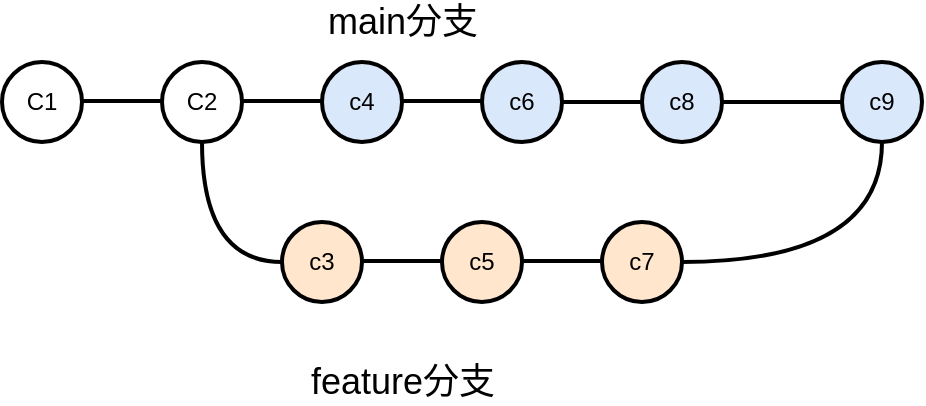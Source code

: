 <mxfile version="16.1.2" type="device"><diagram id="N8yHwj4UxFtebxqWRjZg" name="第 1 页"><mxGraphModel dx="691" dy="650" grid="1" gridSize="10" guides="1" tooltips="1" connect="1" arrows="1" fold="1" page="1" pageScale="1" pageWidth="827" pageHeight="1169" math="0" shadow="0"><root><mxCell id="0"/><mxCell id="1" parent="0"/><mxCell id="Sh_Sahtpn1fjZzHoFDrK-3" value="C1" style="ellipse;whiteSpace=wrap;html=1;aspect=fixed;strokeWidth=2;" vertex="1" parent="1"><mxGeometry x="40" y="160" width="40" height="40" as="geometry"/></mxCell><mxCell id="Sh_Sahtpn1fjZzHoFDrK-12" style="edgeStyle=orthogonalEdgeStyle;curved=1;rounded=0;orthogonalLoop=1;jettySize=auto;html=1;exitX=0.5;exitY=1;exitDx=0;exitDy=0;entryX=0;entryY=0.5;entryDx=0;entryDy=0;endArrow=none;endFill=0;strokeWidth=2;" edge="1" parent="1" source="Sh_Sahtpn1fjZzHoFDrK-4" target="Sh_Sahtpn1fjZzHoFDrK-7"><mxGeometry relative="1" as="geometry"/></mxCell><mxCell id="Sh_Sahtpn1fjZzHoFDrK-4" value="C2" style="ellipse;whiteSpace=wrap;html=1;aspect=fixed;strokeWidth=2;" vertex="1" parent="1"><mxGeometry x="120" y="160" width="40" height="40" as="geometry"/></mxCell><mxCell id="Sh_Sahtpn1fjZzHoFDrK-6" value="" style="endArrow=none;html=1;rounded=0;exitX=1;exitY=0.5;exitDx=0;exitDy=0;entryX=0;entryY=0.5;entryDx=0;entryDy=0;strokeWidth=2;" edge="1" parent="1"><mxGeometry width="50" height="50" relative="1" as="geometry"><mxPoint x="80" y="179.5" as="sourcePoint"/><mxPoint x="120" y="179.5" as="targetPoint"/></mxGeometry></mxCell><mxCell id="Sh_Sahtpn1fjZzHoFDrK-7" value="c3" style="ellipse;whiteSpace=wrap;html=1;aspect=fixed;strokeWidth=2;fillColor=#ffe6cc;strokeColor=#000000;" vertex="1" parent="1"><mxGeometry x="180" y="240" width="40" height="40" as="geometry"/></mxCell><mxCell id="Sh_Sahtpn1fjZzHoFDrK-8" value="c5" style="ellipse;whiteSpace=wrap;html=1;aspect=fixed;strokeWidth=2;fillColor=#ffe6cc;strokeColor=#000000;" vertex="1" parent="1"><mxGeometry x="260" y="240" width="40" height="40" as="geometry"/></mxCell><mxCell id="Sh_Sahtpn1fjZzHoFDrK-10" value="" style="endArrow=none;html=1;rounded=0;exitX=1;exitY=0.5;exitDx=0;exitDy=0;entryX=0;entryY=0.5;entryDx=0;entryDy=0;strokeWidth=2;fillColor=#ffe6cc;strokeColor=#000000;" edge="1" parent="1"><mxGeometry width="50" height="50" relative="1" as="geometry"><mxPoint x="220" y="259.5" as="sourcePoint"/><mxPoint x="260" y="259.5" as="targetPoint"/></mxGeometry></mxCell><mxCell id="Sh_Sahtpn1fjZzHoFDrK-13" value="c4" style="ellipse;whiteSpace=wrap;html=1;aspect=fixed;strokeWidth=2;fillColor=#dae8fc;strokeColor=#000000;" vertex="1" parent="1"><mxGeometry x="200" y="160" width="40" height="40" as="geometry"/></mxCell><mxCell id="Sh_Sahtpn1fjZzHoFDrK-24" style="edgeStyle=orthogonalEdgeStyle;curved=1;rounded=0;orthogonalLoop=1;jettySize=auto;html=1;exitX=1;exitY=0.5;exitDx=0;exitDy=0;entryX=0;entryY=0.5;entryDx=0;entryDy=0;fontSize=18;endArrow=none;endFill=0;strokeColor=#000000;strokeWidth=2;" edge="1" parent="1" source="Sh_Sahtpn1fjZzHoFDrK-14" target="Sh_Sahtpn1fjZzHoFDrK-23"><mxGeometry relative="1" as="geometry"/></mxCell><mxCell id="Sh_Sahtpn1fjZzHoFDrK-14" value="c6" style="ellipse;whiteSpace=wrap;html=1;aspect=fixed;strokeWidth=2;fillColor=#dae8fc;strokeColor=#000000;" vertex="1" parent="1"><mxGeometry x="280" y="160" width="40" height="40" as="geometry"/></mxCell><mxCell id="Sh_Sahtpn1fjZzHoFDrK-15" value="" style="endArrow=none;html=1;rounded=0;exitX=1;exitY=0.5;exitDx=0;exitDy=0;entryX=0;entryY=0.5;entryDx=0;entryDy=0;strokeWidth=2;" edge="1" parent="1"><mxGeometry width="50" height="50" relative="1" as="geometry"><mxPoint x="240" y="179.5" as="sourcePoint"/><mxPoint x="280" y="179.5" as="targetPoint"/></mxGeometry></mxCell><mxCell id="Sh_Sahtpn1fjZzHoFDrK-16" value="" style="endArrow=none;html=1;rounded=0;exitX=1;exitY=0.5;exitDx=0;exitDy=0;entryX=0;entryY=0.5;entryDx=0;entryDy=0;strokeWidth=2;" edge="1" parent="1"><mxGeometry width="50" height="50" relative="1" as="geometry"><mxPoint x="160" y="179.5" as="sourcePoint"/><mxPoint x="200" y="179.5" as="targetPoint"/></mxGeometry></mxCell><mxCell id="Sh_Sahtpn1fjZzHoFDrK-25" style="edgeStyle=orthogonalEdgeStyle;curved=1;rounded=0;orthogonalLoop=1;jettySize=auto;html=1;exitX=1;exitY=0.5;exitDx=0;exitDy=0;entryX=0.5;entryY=1;entryDx=0;entryDy=0;fontSize=18;endArrow=none;endFill=0;strokeColor=#000000;strokeWidth=2;" edge="1" parent="1" source="Sh_Sahtpn1fjZzHoFDrK-18" target="Sh_Sahtpn1fjZzHoFDrK-22"><mxGeometry relative="1" as="geometry"/></mxCell><mxCell id="Sh_Sahtpn1fjZzHoFDrK-18" value="c7" style="ellipse;whiteSpace=wrap;html=1;aspect=fixed;strokeWidth=2;fillColor=#ffe6cc;strokeColor=#000000;" vertex="1" parent="1"><mxGeometry x="340" y="240" width="40" height="40" as="geometry"/></mxCell><mxCell id="Sh_Sahtpn1fjZzHoFDrK-19" value="" style="endArrow=none;html=1;rounded=0;exitX=1;exitY=0.5;exitDx=0;exitDy=0;entryX=0;entryY=0.5;entryDx=0;entryDy=0;strokeWidth=2;fillColor=#ffe6cc;strokeColor=#000000;" edge="1" parent="1"><mxGeometry width="50" height="50" relative="1" as="geometry"><mxPoint x="300" y="259.5" as="sourcePoint"/><mxPoint x="340" y="259.5" as="targetPoint"/></mxGeometry></mxCell><mxCell id="Sh_Sahtpn1fjZzHoFDrK-20" value="&lt;font style=&quot;font-size: 18px&quot;&gt;main分支&lt;/font&gt;" style="text;html=1;resizable=0;autosize=1;align=center;verticalAlign=middle;points=[];fillColor=none;strokeColor=none;rounded=0;" vertex="1" parent="1"><mxGeometry x="195" y="130" width="90" height="20" as="geometry"/></mxCell><mxCell id="Sh_Sahtpn1fjZzHoFDrK-21" value="&lt;font style=&quot;font-size: 18px&quot;&gt;feature分支&lt;/font&gt;" style="text;html=1;resizable=0;autosize=1;align=center;verticalAlign=middle;points=[];fillColor=none;strokeColor=none;rounded=0;" vertex="1" parent="1"><mxGeometry x="185" y="310" width="110" height="20" as="geometry"/></mxCell><mxCell id="Sh_Sahtpn1fjZzHoFDrK-22" value="c9" style="ellipse;whiteSpace=wrap;html=1;aspect=fixed;strokeWidth=2;fillColor=#dae8fc;strokeColor=#000000;" vertex="1" parent="1"><mxGeometry x="460" y="160" width="40" height="40" as="geometry"/></mxCell><mxCell id="Sh_Sahtpn1fjZzHoFDrK-26" style="edgeStyle=orthogonalEdgeStyle;curved=1;rounded=0;orthogonalLoop=1;jettySize=auto;html=1;exitX=1;exitY=0.5;exitDx=0;exitDy=0;entryX=0;entryY=0.5;entryDx=0;entryDy=0;fontSize=18;endArrow=none;endFill=0;strokeColor=#000000;strokeWidth=2;" edge="1" parent="1" source="Sh_Sahtpn1fjZzHoFDrK-23" target="Sh_Sahtpn1fjZzHoFDrK-22"><mxGeometry relative="1" as="geometry"/></mxCell><mxCell id="Sh_Sahtpn1fjZzHoFDrK-23" value="c8" style="ellipse;whiteSpace=wrap;html=1;aspect=fixed;strokeWidth=2;fillColor=#dae8fc;strokeColor=#000000;" vertex="1" parent="1"><mxGeometry x="360" y="160" width="40" height="40" as="geometry"/></mxCell></root></mxGraphModel></diagram></mxfile>